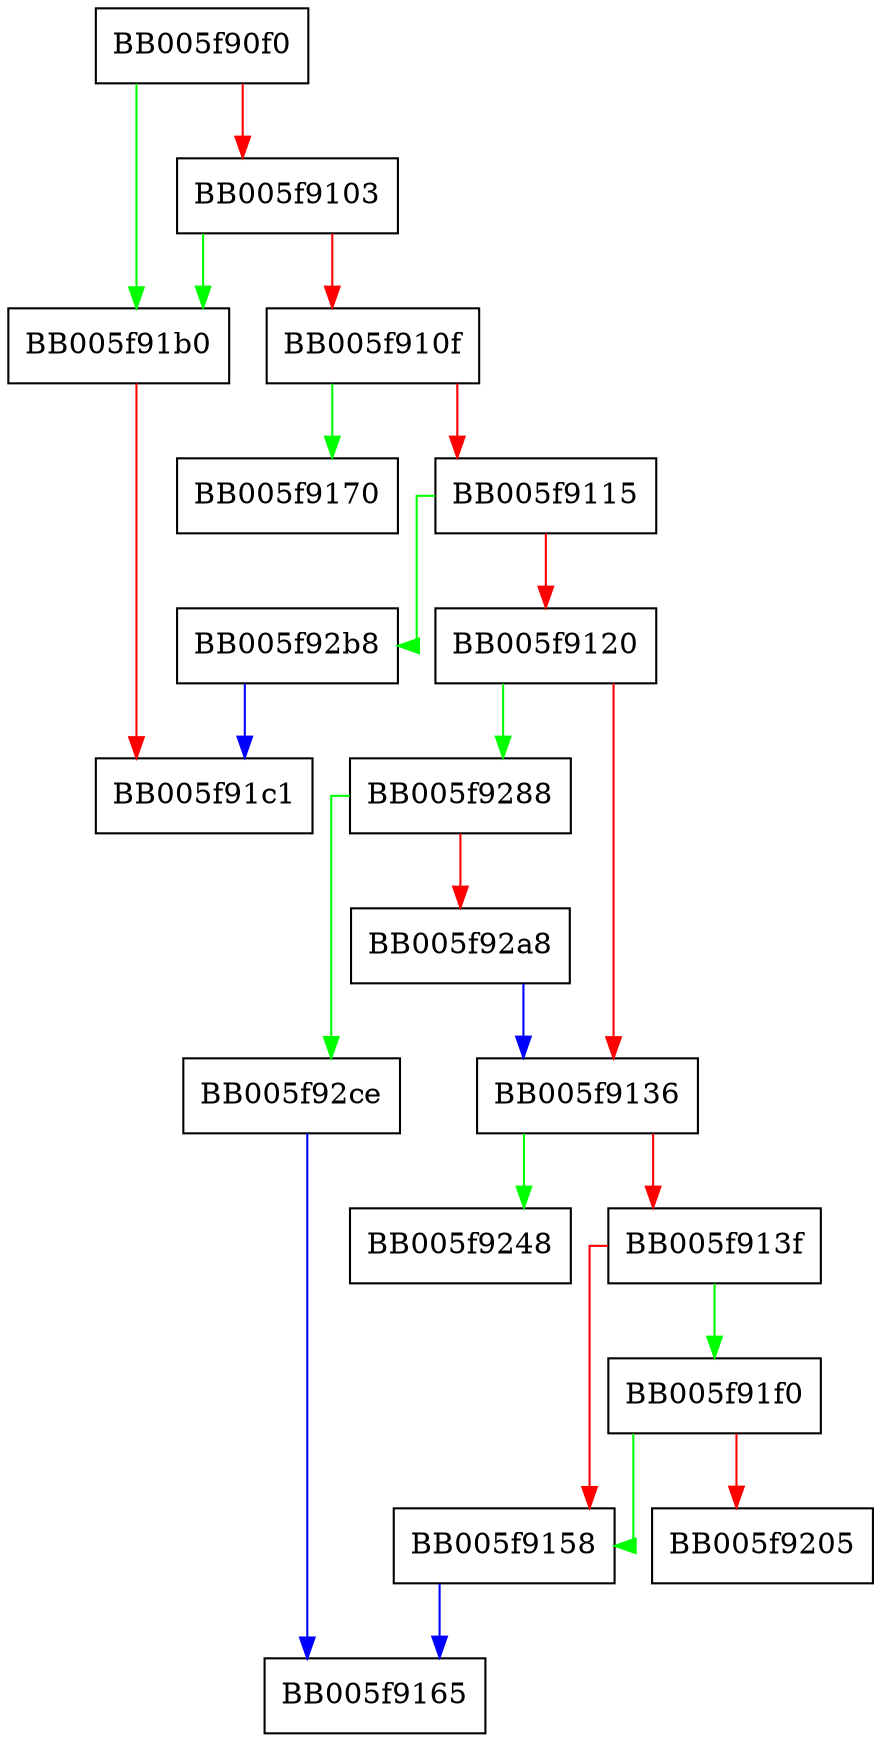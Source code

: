 digraph OSSL_PARAM_get_utf8_string {
  node [shape="box"];
  graph [splines=ortho];
  BB005f90f0 -> BB005f91b0 [color="green"];
  BB005f90f0 -> BB005f9103 [color="red"];
  BB005f9103 -> BB005f91b0 [color="green"];
  BB005f9103 -> BB005f910f [color="red"];
  BB005f910f -> BB005f9170 [color="green"];
  BB005f910f -> BB005f9115 [color="red"];
  BB005f9115 -> BB005f92b8 [color="green"];
  BB005f9115 -> BB005f9120 [color="red"];
  BB005f9120 -> BB005f9288 [color="green"];
  BB005f9120 -> BB005f9136 [color="red"];
  BB005f9136 -> BB005f9248 [color="green"];
  BB005f9136 -> BB005f913f [color="red"];
  BB005f913f -> BB005f91f0 [color="green"];
  BB005f913f -> BB005f9158 [color="red"];
  BB005f9158 -> BB005f9165 [color="blue"];
  BB005f91b0 -> BB005f91c1 [color="red"];
  BB005f91f0 -> BB005f9158 [color="green"];
  BB005f91f0 -> BB005f9205 [color="red"];
  BB005f9288 -> BB005f92ce [color="green"];
  BB005f9288 -> BB005f92a8 [color="red"];
  BB005f92a8 -> BB005f9136 [color="blue"];
  BB005f92b8 -> BB005f91c1 [color="blue"];
  BB005f92ce -> BB005f9165 [color="blue"];
}